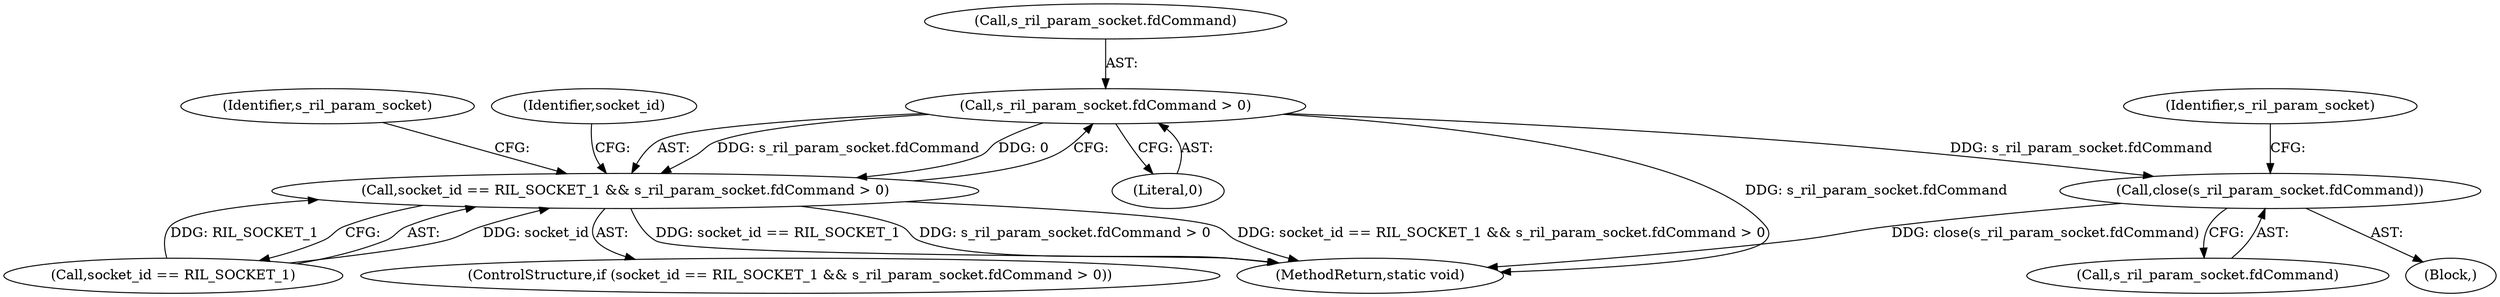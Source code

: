 digraph "0_Android_cd5f15f588a5d27e99ba12f057245bfe507f8c42@API" {
"1000401" [label="(Call,s_ril_param_socket.fdCommand > 0)"];
"1000397" [label="(Call,socket_id == RIL_SOCKET_1 && s_ril_param_socket.fdCommand > 0)"];
"1000407" [label="(Call,close(s_ril_param_socket.fdCommand))"];
"1000397" [label="(Call,socket_id == RIL_SOCKET_1 && s_ril_param_socket.fdCommand > 0)"];
"1000401" [label="(Call,s_ril_param_socket.fdCommand > 0)"];
"1000413" [label="(Identifier,s_ril_param_socket)"];
"1000633" [label="(MethodReturn,static void)"];
"1000398" [label="(Call,socket_id == RIL_SOCKET_1)"];
"1000405" [label="(Literal,0)"];
"1000407" [label="(Call,close(s_ril_param_socket.fdCommand))"];
"1000409" [label="(Identifier,s_ril_param_socket)"];
"1000421" [label="(Identifier,socket_id)"];
"1000406" [label="(Block,)"];
"1000408" [label="(Call,s_ril_param_socket.fdCommand)"];
"1000396" [label="(ControlStructure,if (socket_id == RIL_SOCKET_1 && s_ril_param_socket.fdCommand > 0))"];
"1000402" [label="(Call,s_ril_param_socket.fdCommand)"];
"1000401" -> "1000397"  [label="AST: "];
"1000401" -> "1000405"  [label="CFG: "];
"1000402" -> "1000401"  [label="AST: "];
"1000405" -> "1000401"  [label="AST: "];
"1000397" -> "1000401"  [label="CFG: "];
"1000401" -> "1000633"  [label="DDG: s_ril_param_socket.fdCommand"];
"1000401" -> "1000397"  [label="DDG: s_ril_param_socket.fdCommand"];
"1000401" -> "1000397"  [label="DDG: 0"];
"1000401" -> "1000407"  [label="DDG: s_ril_param_socket.fdCommand"];
"1000397" -> "1000396"  [label="AST: "];
"1000397" -> "1000398"  [label="CFG: "];
"1000398" -> "1000397"  [label="AST: "];
"1000409" -> "1000397"  [label="CFG: "];
"1000421" -> "1000397"  [label="CFG: "];
"1000397" -> "1000633"  [label="DDG: socket_id == RIL_SOCKET_1 && s_ril_param_socket.fdCommand > 0"];
"1000397" -> "1000633"  [label="DDG: socket_id == RIL_SOCKET_1"];
"1000397" -> "1000633"  [label="DDG: s_ril_param_socket.fdCommand > 0"];
"1000398" -> "1000397"  [label="DDG: socket_id"];
"1000398" -> "1000397"  [label="DDG: RIL_SOCKET_1"];
"1000407" -> "1000406"  [label="AST: "];
"1000407" -> "1000408"  [label="CFG: "];
"1000408" -> "1000407"  [label="AST: "];
"1000413" -> "1000407"  [label="CFG: "];
"1000407" -> "1000633"  [label="DDG: close(s_ril_param_socket.fdCommand)"];
}
